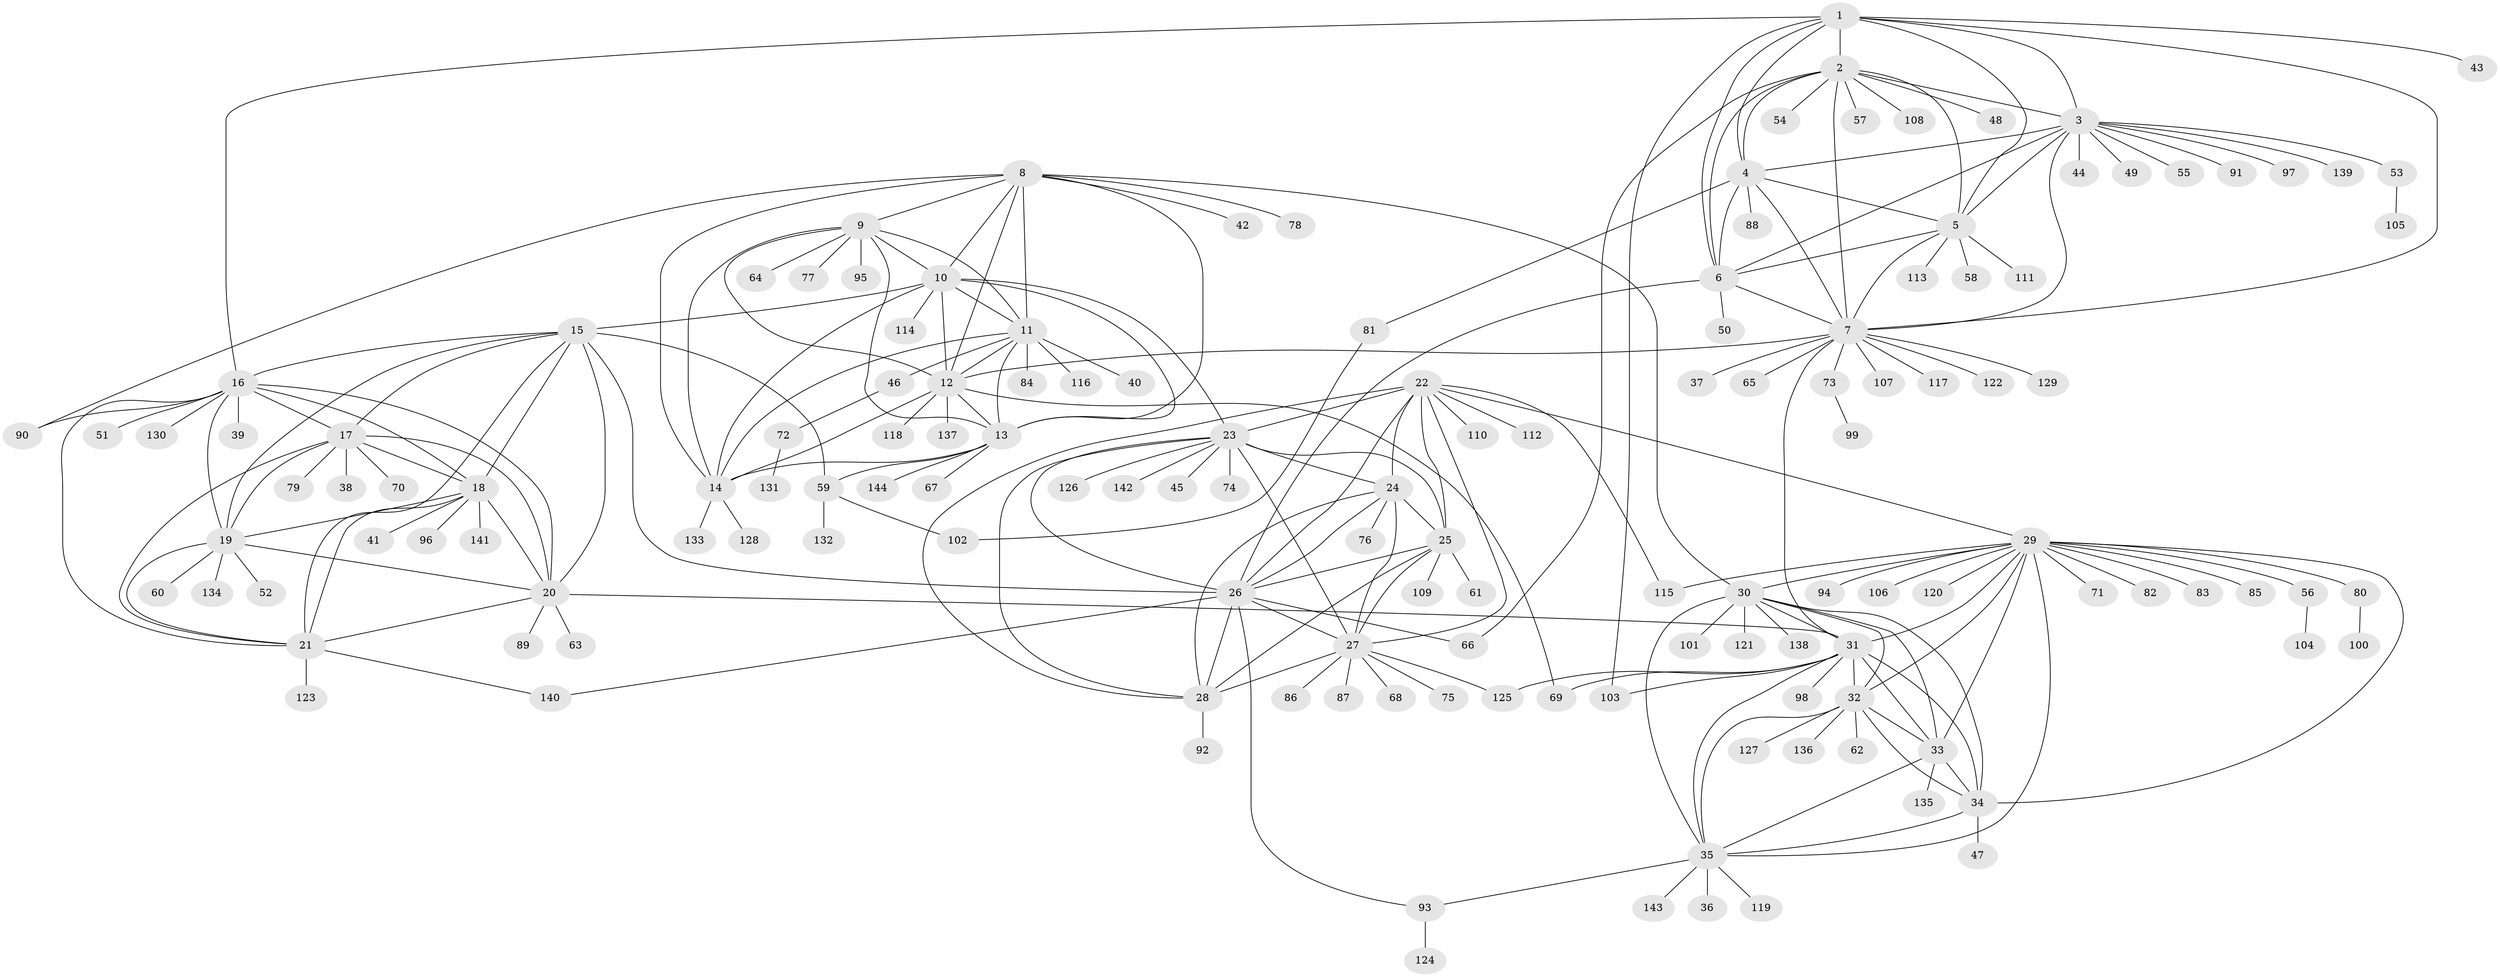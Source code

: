 // coarse degree distribution, {8: 0.025210084033613446, 9: 0.03361344537815126, 11: 0.025210084033613446, 10: 0.01680672268907563, 7: 0.04201680672268908, 13: 0.01680672268907563, 12: 0.01680672268907563, 6: 0.03361344537815126, 14: 0.008403361344537815, 16: 0.008403361344537815, 1: 0.6638655462184874, 2: 0.09243697478991597, 4: 0.008403361344537815, 3: 0.008403361344537815}
// Generated by graph-tools (version 1.1) at 2025/42/03/06/25 10:42:14]
// undirected, 144 vertices, 234 edges
graph export_dot {
graph [start="1"]
  node [color=gray90,style=filled];
  1;
  2;
  3;
  4;
  5;
  6;
  7;
  8;
  9;
  10;
  11;
  12;
  13;
  14;
  15;
  16;
  17;
  18;
  19;
  20;
  21;
  22;
  23;
  24;
  25;
  26;
  27;
  28;
  29;
  30;
  31;
  32;
  33;
  34;
  35;
  36;
  37;
  38;
  39;
  40;
  41;
  42;
  43;
  44;
  45;
  46;
  47;
  48;
  49;
  50;
  51;
  52;
  53;
  54;
  55;
  56;
  57;
  58;
  59;
  60;
  61;
  62;
  63;
  64;
  65;
  66;
  67;
  68;
  69;
  70;
  71;
  72;
  73;
  74;
  75;
  76;
  77;
  78;
  79;
  80;
  81;
  82;
  83;
  84;
  85;
  86;
  87;
  88;
  89;
  90;
  91;
  92;
  93;
  94;
  95;
  96;
  97;
  98;
  99;
  100;
  101;
  102;
  103;
  104;
  105;
  106;
  107;
  108;
  109;
  110;
  111;
  112;
  113;
  114;
  115;
  116;
  117;
  118;
  119;
  120;
  121;
  122;
  123;
  124;
  125;
  126;
  127;
  128;
  129;
  130;
  131;
  132;
  133;
  134;
  135;
  136;
  137;
  138;
  139;
  140;
  141;
  142;
  143;
  144;
  1 -- 2;
  1 -- 3;
  1 -- 4;
  1 -- 5;
  1 -- 6;
  1 -- 7;
  1 -- 16;
  1 -- 43;
  1 -- 103;
  2 -- 3;
  2 -- 4;
  2 -- 5;
  2 -- 6;
  2 -- 7;
  2 -- 48;
  2 -- 54;
  2 -- 57;
  2 -- 66;
  2 -- 108;
  3 -- 4;
  3 -- 5;
  3 -- 6;
  3 -- 7;
  3 -- 44;
  3 -- 49;
  3 -- 53;
  3 -- 55;
  3 -- 91;
  3 -- 97;
  3 -- 139;
  4 -- 5;
  4 -- 6;
  4 -- 7;
  4 -- 81;
  4 -- 88;
  5 -- 6;
  5 -- 7;
  5 -- 58;
  5 -- 111;
  5 -- 113;
  6 -- 7;
  6 -- 26;
  6 -- 50;
  7 -- 12;
  7 -- 31;
  7 -- 37;
  7 -- 65;
  7 -- 73;
  7 -- 107;
  7 -- 117;
  7 -- 122;
  7 -- 129;
  8 -- 9;
  8 -- 10;
  8 -- 11;
  8 -- 12;
  8 -- 13;
  8 -- 14;
  8 -- 30;
  8 -- 42;
  8 -- 78;
  8 -- 90;
  9 -- 10;
  9 -- 11;
  9 -- 12;
  9 -- 13;
  9 -- 14;
  9 -- 64;
  9 -- 77;
  9 -- 95;
  10 -- 11;
  10 -- 12;
  10 -- 13;
  10 -- 14;
  10 -- 15;
  10 -- 23;
  10 -- 114;
  11 -- 12;
  11 -- 13;
  11 -- 14;
  11 -- 40;
  11 -- 46;
  11 -- 84;
  11 -- 116;
  12 -- 13;
  12 -- 14;
  12 -- 69;
  12 -- 118;
  12 -- 137;
  13 -- 14;
  13 -- 59;
  13 -- 67;
  13 -- 144;
  14 -- 128;
  14 -- 133;
  15 -- 16;
  15 -- 17;
  15 -- 18;
  15 -- 19;
  15 -- 20;
  15 -- 21;
  15 -- 26;
  15 -- 59;
  16 -- 17;
  16 -- 18;
  16 -- 19;
  16 -- 20;
  16 -- 21;
  16 -- 39;
  16 -- 51;
  16 -- 90;
  16 -- 130;
  17 -- 18;
  17 -- 19;
  17 -- 20;
  17 -- 21;
  17 -- 38;
  17 -- 70;
  17 -- 79;
  18 -- 19;
  18 -- 20;
  18 -- 21;
  18 -- 41;
  18 -- 96;
  18 -- 141;
  19 -- 20;
  19 -- 21;
  19 -- 52;
  19 -- 60;
  19 -- 134;
  20 -- 21;
  20 -- 31;
  20 -- 63;
  20 -- 89;
  21 -- 123;
  21 -- 140;
  22 -- 23;
  22 -- 24;
  22 -- 25;
  22 -- 26;
  22 -- 27;
  22 -- 28;
  22 -- 29;
  22 -- 110;
  22 -- 112;
  22 -- 115;
  23 -- 24;
  23 -- 25;
  23 -- 26;
  23 -- 27;
  23 -- 28;
  23 -- 45;
  23 -- 74;
  23 -- 126;
  23 -- 142;
  24 -- 25;
  24 -- 26;
  24 -- 27;
  24 -- 28;
  24 -- 76;
  25 -- 26;
  25 -- 27;
  25 -- 28;
  25 -- 61;
  25 -- 109;
  26 -- 27;
  26 -- 28;
  26 -- 66;
  26 -- 93;
  26 -- 140;
  27 -- 28;
  27 -- 68;
  27 -- 75;
  27 -- 86;
  27 -- 87;
  27 -- 125;
  28 -- 92;
  29 -- 30;
  29 -- 31;
  29 -- 32;
  29 -- 33;
  29 -- 34;
  29 -- 35;
  29 -- 56;
  29 -- 71;
  29 -- 80;
  29 -- 82;
  29 -- 83;
  29 -- 85;
  29 -- 94;
  29 -- 106;
  29 -- 115;
  29 -- 120;
  30 -- 31;
  30 -- 32;
  30 -- 33;
  30 -- 34;
  30 -- 35;
  30 -- 101;
  30 -- 121;
  30 -- 138;
  31 -- 32;
  31 -- 33;
  31 -- 34;
  31 -- 35;
  31 -- 69;
  31 -- 98;
  31 -- 103;
  31 -- 125;
  32 -- 33;
  32 -- 34;
  32 -- 35;
  32 -- 62;
  32 -- 127;
  32 -- 136;
  33 -- 34;
  33 -- 35;
  33 -- 135;
  34 -- 35;
  34 -- 47;
  35 -- 36;
  35 -- 93;
  35 -- 119;
  35 -- 143;
  46 -- 72;
  53 -- 105;
  56 -- 104;
  59 -- 102;
  59 -- 132;
  72 -- 131;
  73 -- 99;
  80 -- 100;
  81 -- 102;
  93 -- 124;
}
